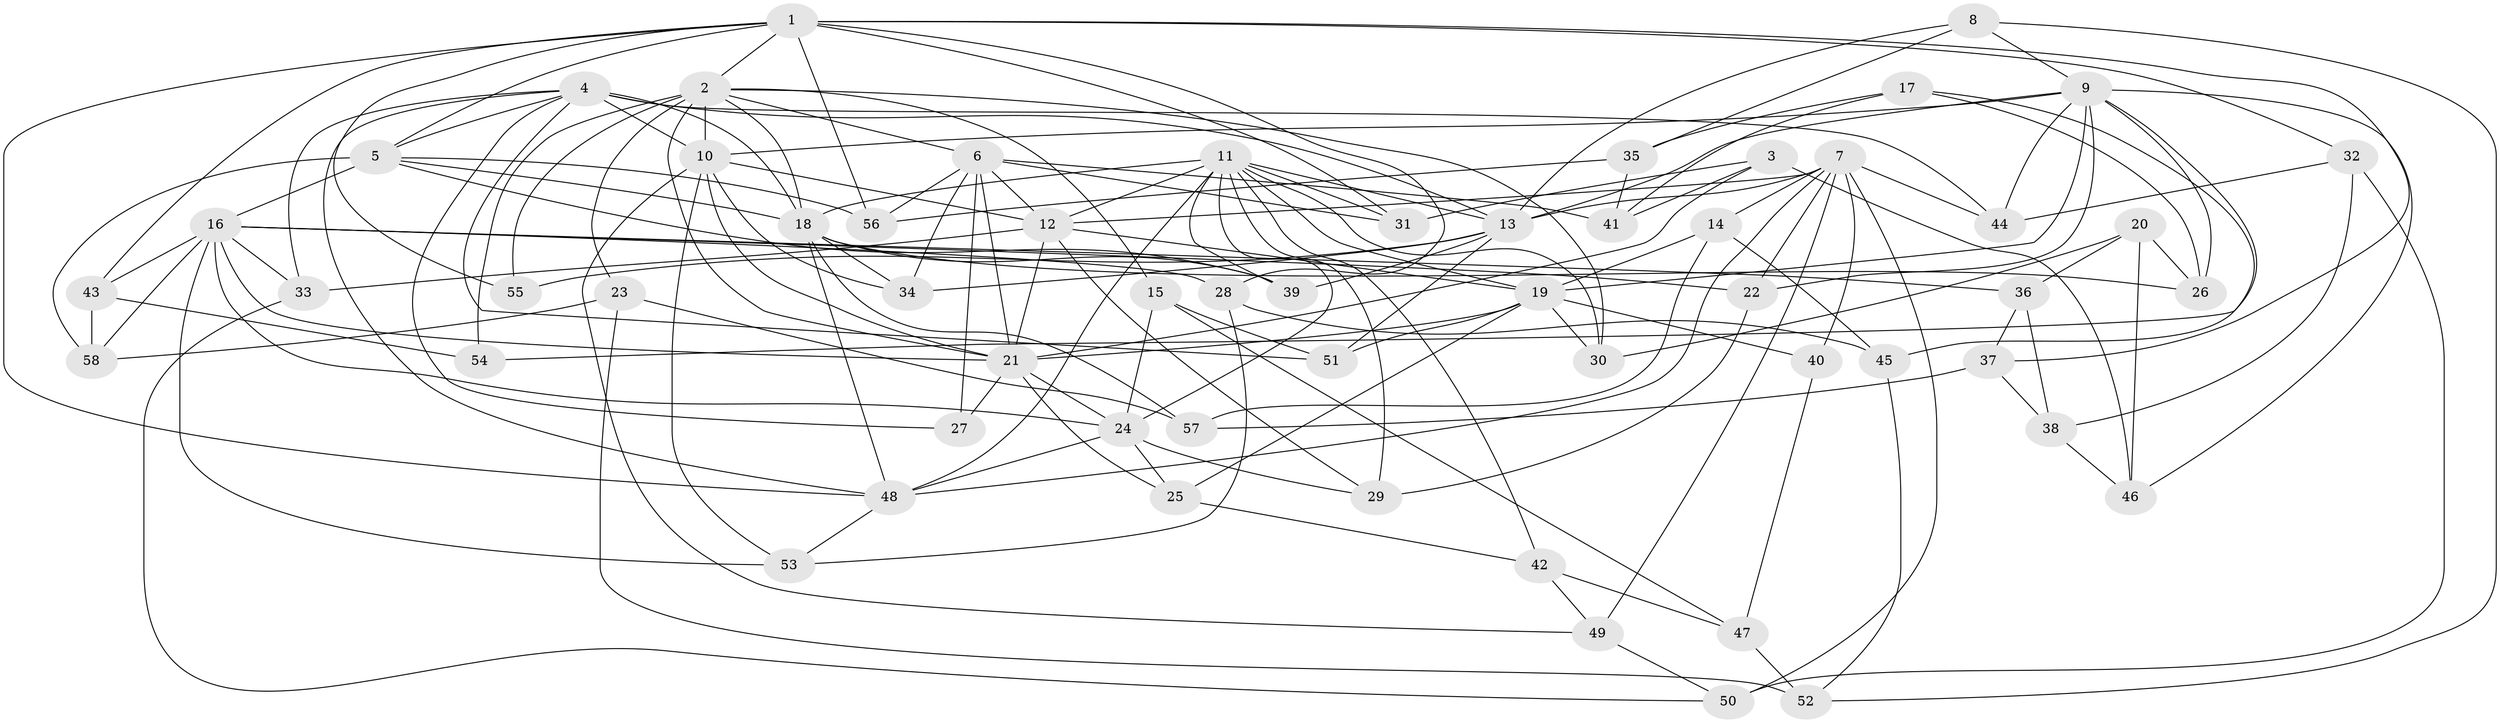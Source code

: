 // original degree distribution, {4: 1.0}
// Generated by graph-tools (version 1.1) at 2025/38/03/09/25 02:38:12]
// undirected, 58 vertices, 155 edges
graph export_dot {
graph [start="1"]
  node [color=gray90,style=filled];
  1;
  2;
  3;
  4;
  5;
  6;
  7;
  8;
  9;
  10;
  11;
  12;
  13;
  14;
  15;
  16;
  17;
  18;
  19;
  20;
  21;
  22;
  23;
  24;
  25;
  26;
  27;
  28;
  29;
  30;
  31;
  32;
  33;
  34;
  35;
  36;
  37;
  38;
  39;
  40;
  41;
  42;
  43;
  44;
  45;
  46;
  47;
  48;
  49;
  50;
  51;
  52;
  53;
  54;
  55;
  56;
  57;
  58;
  1 -- 2 [weight=1.0];
  1 -- 5 [weight=1.0];
  1 -- 28 [weight=1.0];
  1 -- 31 [weight=1.0];
  1 -- 32 [weight=1.0];
  1 -- 37 [weight=1.0];
  1 -- 43 [weight=1.0];
  1 -- 48 [weight=1.0];
  1 -- 55 [weight=1.0];
  1 -- 56 [weight=1.0];
  2 -- 6 [weight=1.0];
  2 -- 10 [weight=2.0];
  2 -- 15 [weight=1.0];
  2 -- 18 [weight=1.0];
  2 -- 21 [weight=1.0];
  2 -- 23 [weight=1.0];
  2 -- 30 [weight=1.0];
  2 -- 54 [weight=1.0];
  2 -- 55 [weight=2.0];
  3 -- 21 [weight=1.0];
  3 -- 31 [weight=1.0];
  3 -- 41 [weight=1.0];
  3 -- 46 [weight=1.0];
  4 -- 5 [weight=2.0];
  4 -- 10 [weight=1.0];
  4 -- 13 [weight=2.0];
  4 -- 18 [weight=1.0];
  4 -- 27 [weight=1.0];
  4 -- 33 [weight=1.0];
  4 -- 44 [weight=2.0];
  4 -- 48 [weight=1.0];
  4 -- 51 [weight=1.0];
  5 -- 16 [weight=1.0];
  5 -- 18 [weight=1.0];
  5 -- 39 [weight=1.0];
  5 -- 56 [weight=1.0];
  5 -- 58 [weight=1.0];
  6 -- 12 [weight=1.0];
  6 -- 21 [weight=2.0];
  6 -- 27 [weight=2.0];
  6 -- 31 [weight=1.0];
  6 -- 34 [weight=1.0];
  6 -- 41 [weight=1.0];
  6 -- 56 [weight=1.0];
  7 -- 12 [weight=1.0];
  7 -- 13 [weight=1.0];
  7 -- 14 [weight=1.0];
  7 -- 22 [weight=1.0];
  7 -- 40 [weight=1.0];
  7 -- 44 [weight=2.0];
  7 -- 48 [weight=1.0];
  7 -- 49 [weight=1.0];
  7 -- 50 [weight=1.0];
  8 -- 9 [weight=1.0];
  8 -- 13 [weight=1.0];
  8 -- 35 [weight=1.0];
  8 -- 52 [weight=1.0];
  9 -- 10 [weight=1.0];
  9 -- 13 [weight=1.0];
  9 -- 19 [weight=1.0];
  9 -- 22 [weight=1.0];
  9 -- 26 [weight=1.0];
  9 -- 44 [weight=1.0];
  9 -- 46 [weight=1.0];
  9 -- 54 [weight=2.0];
  10 -- 12 [weight=2.0];
  10 -- 21 [weight=1.0];
  10 -- 34 [weight=1.0];
  10 -- 49 [weight=1.0];
  10 -- 53 [weight=1.0];
  11 -- 12 [weight=1.0];
  11 -- 13 [weight=1.0];
  11 -- 18 [weight=2.0];
  11 -- 19 [weight=1.0];
  11 -- 24 [weight=1.0];
  11 -- 29 [weight=1.0];
  11 -- 30 [weight=1.0];
  11 -- 31 [weight=1.0];
  11 -- 39 [weight=1.0];
  11 -- 42 [weight=1.0];
  11 -- 48 [weight=1.0];
  12 -- 19 [weight=1.0];
  12 -- 21 [weight=2.0];
  12 -- 29 [weight=1.0];
  12 -- 33 [weight=1.0];
  13 -- 34 [weight=1.0];
  13 -- 39 [weight=1.0];
  13 -- 51 [weight=1.0];
  13 -- 55 [weight=1.0];
  14 -- 19 [weight=1.0];
  14 -- 45 [weight=1.0];
  14 -- 57 [weight=1.0];
  15 -- 24 [weight=1.0];
  15 -- 47 [weight=1.0];
  15 -- 51 [weight=1.0];
  16 -- 21 [weight=1.0];
  16 -- 22 [weight=1.0];
  16 -- 24 [weight=1.0];
  16 -- 28 [weight=1.0];
  16 -- 33 [weight=1.0];
  16 -- 36 [weight=1.0];
  16 -- 43 [weight=1.0];
  16 -- 53 [weight=1.0];
  16 -- 58 [weight=1.0];
  17 -- 26 [weight=1.0];
  17 -- 35 [weight=1.0];
  17 -- 41 [weight=1.0];
  17 -- 45 [weight=1.0];
  18 -- 26 [weight=1.0];
  18 -- 34 [weight=1.0];
  18 -- 39 [weight=1.0];
  18 -- 48 [weight=1.0];
  18 -- 57 [weight=1.0];
  19 -- 21 [weight=1.0];
  19 -- 25 [weight=1.0];
  19 -- 30 [weight=1.0];
  19 -- 40 [weight=2.0];
  19 -- 51 [weight=1.0];
  20 -- 26 [weight=1.0];
  20 -- 30 [weight=1.0];
  20 -- 36 [weight=1.0];
  20 -- 46 [weight=1.0];
  21 -- 24 [weight=1.0];
  21 -- 25 [weight=1.0];
  21 -- 27 [weight=1.0];
  22 -- 29 [weight=1.0];
  23 -- 52 [weight=1.0];
  23 -- 57 [weight=1.0];
  23 -- 58 [weight=1.0];
  24 -- 25 [weight=1.0];
  24 -- 29 [weight=1.0];
  24 -- 48 [weight=2.0];
  25 -- 42 [weight=1.0];
  28 -- 45 [weight=1.0];
  28 -- 53 [weight=1.0];
  32 -- 38 [weight=1.0];
  32 -- 44 [weight=1.0];
  32 -- 50 [weight=1.0];
  33 -- 50 [weight=1.0];
  35 -- 41 [weight=1.0];
  35 -- 56 [weight=1.0];
  36 -- 37 [weight=1.0];
  36 -- 38 [weight=1.0];
  37 -- 38 [weight=1.0];
  37 -- 57 [weight=1.0];
  38 -- 46 [weight=1.0];
  40 -- 47 [weight=1.0];
  42 -- 47 [weight=1.0];
  42 -- 49 [weight=1.0];
  43 -- 54 [weight=1.0];
  43 -- 58 [weight=1.0];
  45 -- 52 [weight=1.0];
  47 -- 52 [weight=1.0];
  48 -- 53 [weight=1.0];
  49 -- 50 [weight=1.0];
}
